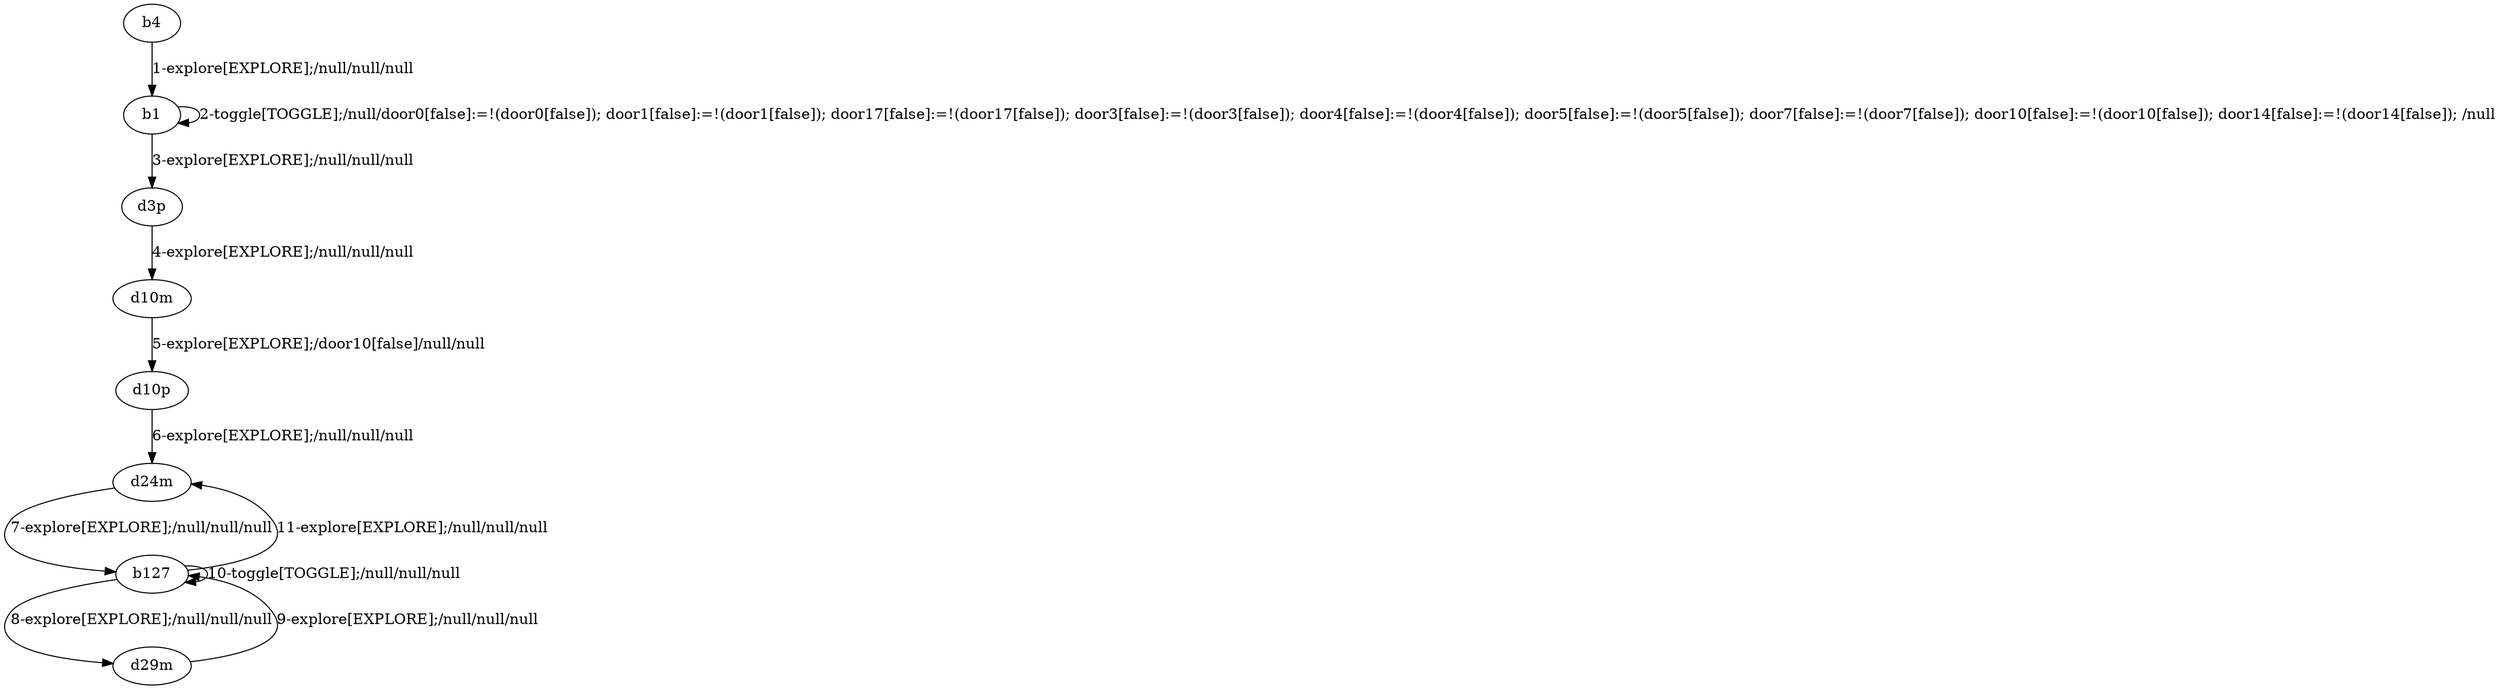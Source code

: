 # Total number of goals covered by this test: 2
# b127 --> b127
# d29m --> b127

digraph g {
"b4" -> "b1" [label = "1-explore[EXPLORE];/null/null/null"];
"b1" -> "b1" [label = "2-toggle[TOGGLE];/null/door0[false]:=!(door0[false]); door1[false]:=!(door1[false]); door17[false]:=!(door17[false]); door3[false]:=!(door3[false]); door4[false]:=!(door4[false]); door5[false]:=!(door5[false]); door7[false]:=!(door7[false]); door10[false]:=!(door10[false]); door14[false]:=!(door14[false]); /null"];
"b1" -> "d3p" [label = "3-explore[EXPLORE];/null/null/null"];
"d3p" -> "d10m" [label = "4-explore[EXPLORE];/null/null/null"];
"d10m" -> "d10p" [label = "5-explore[EXPLORE];/door10[false]/null/null"];
"d10p" -> "d24m" [label = "6-explore[EXPLORE];/null/null/null"];
"d24m" -> "b127" [label = "7-explore[EXPLORE];/null/null/null"];
"b127" -> "d29m" [label = "8-explore[EXPLORE];/null/null/null"];
"d29m" -> "b127" [label = "9-explore[EXPLORE];/null/null/null"];
"b127" -> "b127" [label = "10-toggle[TOGGLE];/null/null/null"];
"b127" -> "d24m" [label = "11-explore[EXPLORE];/null/null/null"];
}